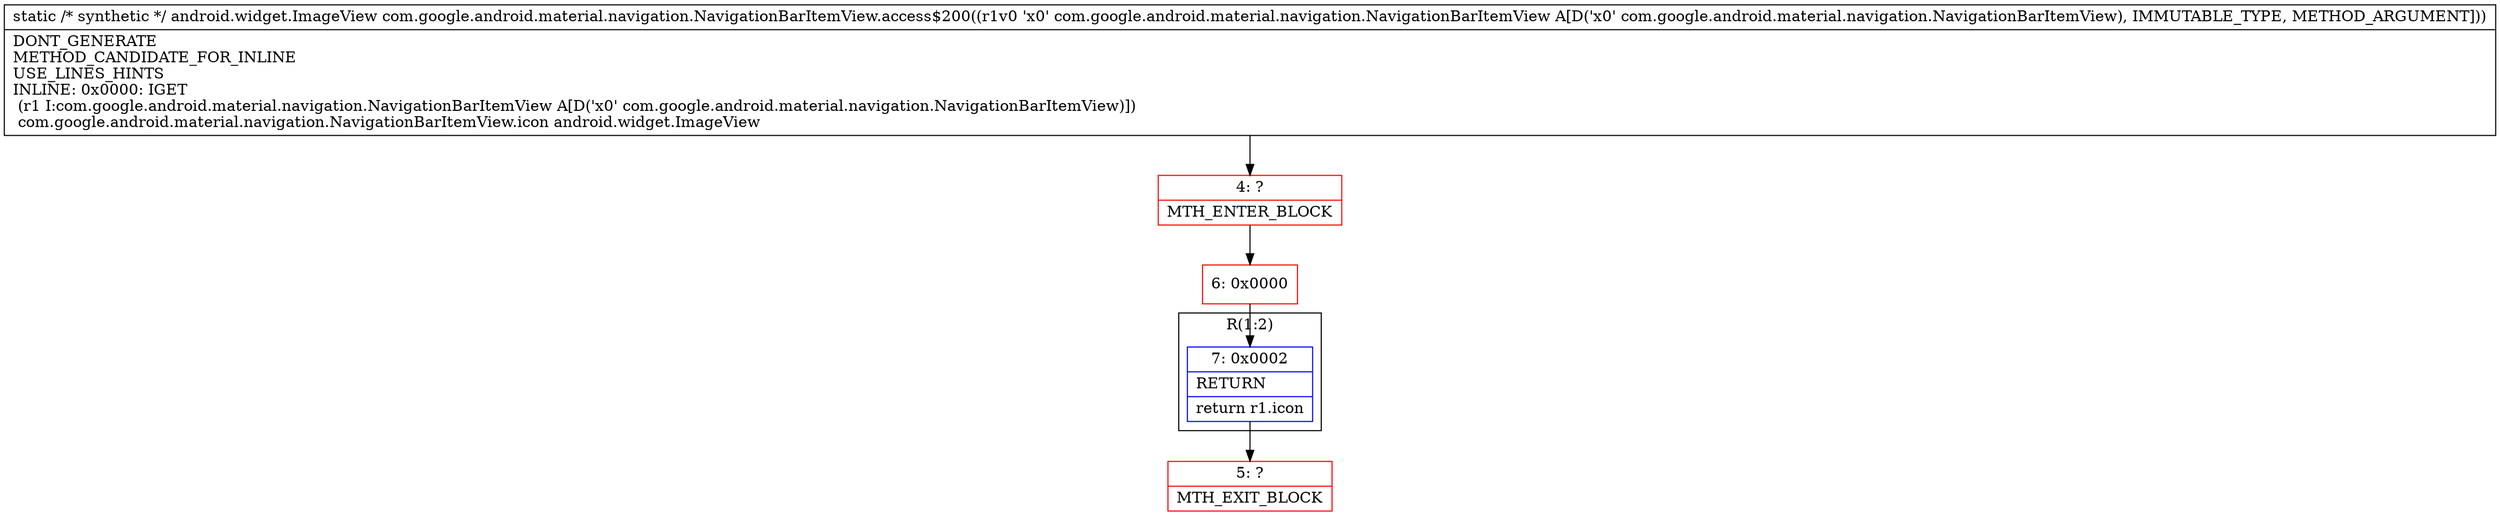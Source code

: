 digraph "CFG forcom.google.android.material.navigation.NavigationBarItemView.access$200(Lcom\/google\/android\/material\/navigation\/NavigationBarItemView;)Landroid\/widget\/ImageView;" {
subgraph cluster_Region_1081598531 {
label = "R(1:2)";
node [shape=record,color=blue];
Node_7 [shape=record,label="{7\:\ 0x0002|RETURN\l|return r1.icon\l}"];
}
Node_4 [shape=record,color=red,label="{4\:\ ?|MTH_ENTER_BLOCK\l}"];
Node_6 [shape=record,color=red,label="{6\:\ 0x0000}"];
Node_5 [shape=record,color=red,label="{5\:\ ?|MTH_EXIT_BLOCK\l}"];
MethodNode[shape=record,label="{static \/* synthetic *\/ android.widget.ImageView com.google.android.material.navigation.NavigationBarItemView.access$200((r1v0 'x0' com.google.android.material.navigation.NavigationBarItemView A[D('x0' com.google.android.material.navigation.NavigationBarItemView), IMMUTABLE_TYPE, METHOD_ARGUMENT]))  | DONT_GENERATE\lMETHOD_CANDIDATE_FOR_INLINE\lUSE_LINES_HINTS\lINLINE: 0x0000: IGET  \l  (r1 I:com.google.android.material.navigation.NavigationBarItemView A[D('x0' com.google.android.material.navigation.NavigationBarItemView)])\l com.google.android.material.navigation.NavigationBarItemView.icon android.widget.ImageView\l}"];
MethodNode -> Node_4;Node_7 -> Node_5;
Node_4 -> Node_6;
Node_6 -> Node_7;
}

